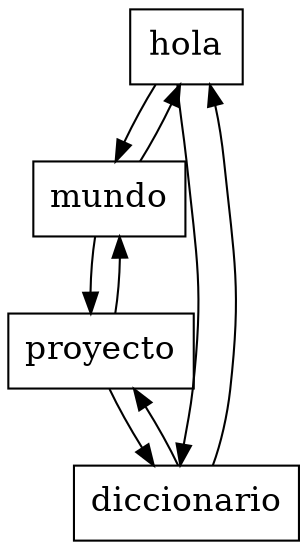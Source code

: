 digraph Diccionario {node [ fontsize = 16 shape = record]  " hola" [ label = " hola" shape = record ]; " hola" ->  " mundo" " hola" ->  " diccionario" " mundo" [ label = " mundo" shape = record ]; " mundo" ->  " proyecto" " mundo" ->  " hola" " proyecto" [ label = " proyecto" shape = record ]; " proyecto" ->  " diccionario" " proyecto" ->  " mundo" " diccionario" [ label = " diccionario" shape = record ]; " diccionario" ->  " hola" " diccionario" ->  " proyecto"}